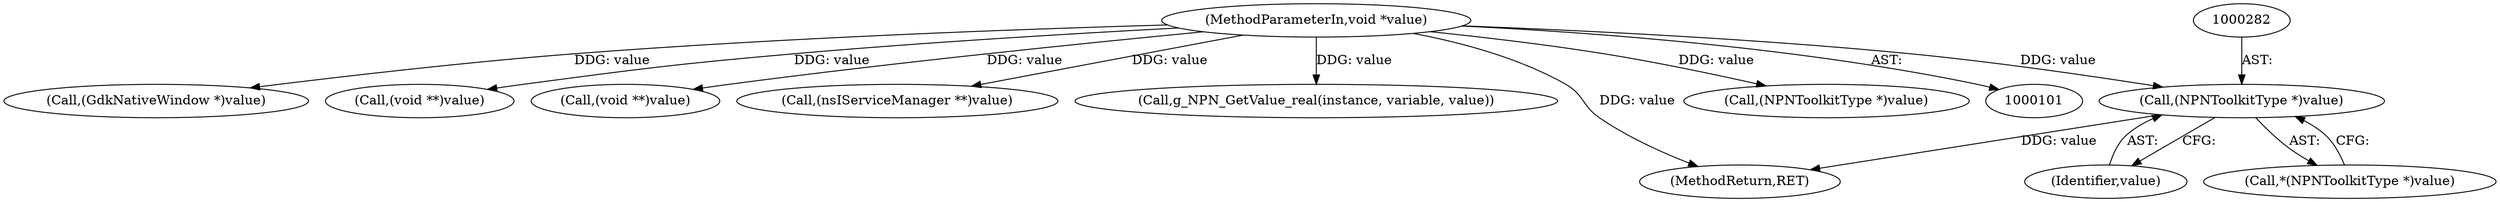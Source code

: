 digraph "0_nspluginwrapper_7e4ab8e1189846041f955e6c83f72bc1624e7a98_1@pointer" {
"1000281" [label="(Call,(NPNToolkitType *)value)"];
"1000104" [label="(MethodParameterIn,void *value)"];
"1000104" [label="(MethodParameterIn,void *value)"];
"1000248" [label="(Call,(GdkNativeWindow *)value)"];
"1000137" [label="(Call,(void **)value)"];
"1000281" [label="(Call,(NPNToolkitType *)value)"];
"1000283" [label="(Identifier,value)"];
"1000145" [label="(Call,(void **)value)"];
"1000178" [label="(Call,(nsIServiceManager **)value)"];
"1000263" [label="(Call,g_NPN_GetValue_real(instance, variable, value))"];
"1000298" [label="(MethodReturn,RET)"];
"1000280" [label="(Call,*(NPNToolkitType *)value)"];
"1000154" [label="(Call,(NPNToolkitType *)value)"];
"1000281" -> "1000280"  [label="AST: "];
"1000281" -> "1000283"  [label="CFG: "];
"1000282" -> "1000281"  [label="AST: "];
"1000283" -> "1000281"  [label="AST: "];
"1000280" -> "1000281"  [label="CFG: "];
"1000281" -> "1000298"  [label="DDG: value"];
"1000104" -> "1000281"  [label="DDG: value"];
"1000104" -> "1000101"  [label="AST: "];
"1000104" -> "1000298"  [label="DDG: value"];
"1000104" -> "1000137"  [label="DDG: value"];
"1000104" -> "1000145"  [label="DDG: value"];
"1000104" -> "1000154"  [label="DDG: value"];
"1000104" -> "1000178"  [label="DDG: value"];
"1000104" -> "1000248"  [label="DDG: value"];
"1000104" -> "1000263"  [label="DDG: value"];
}
